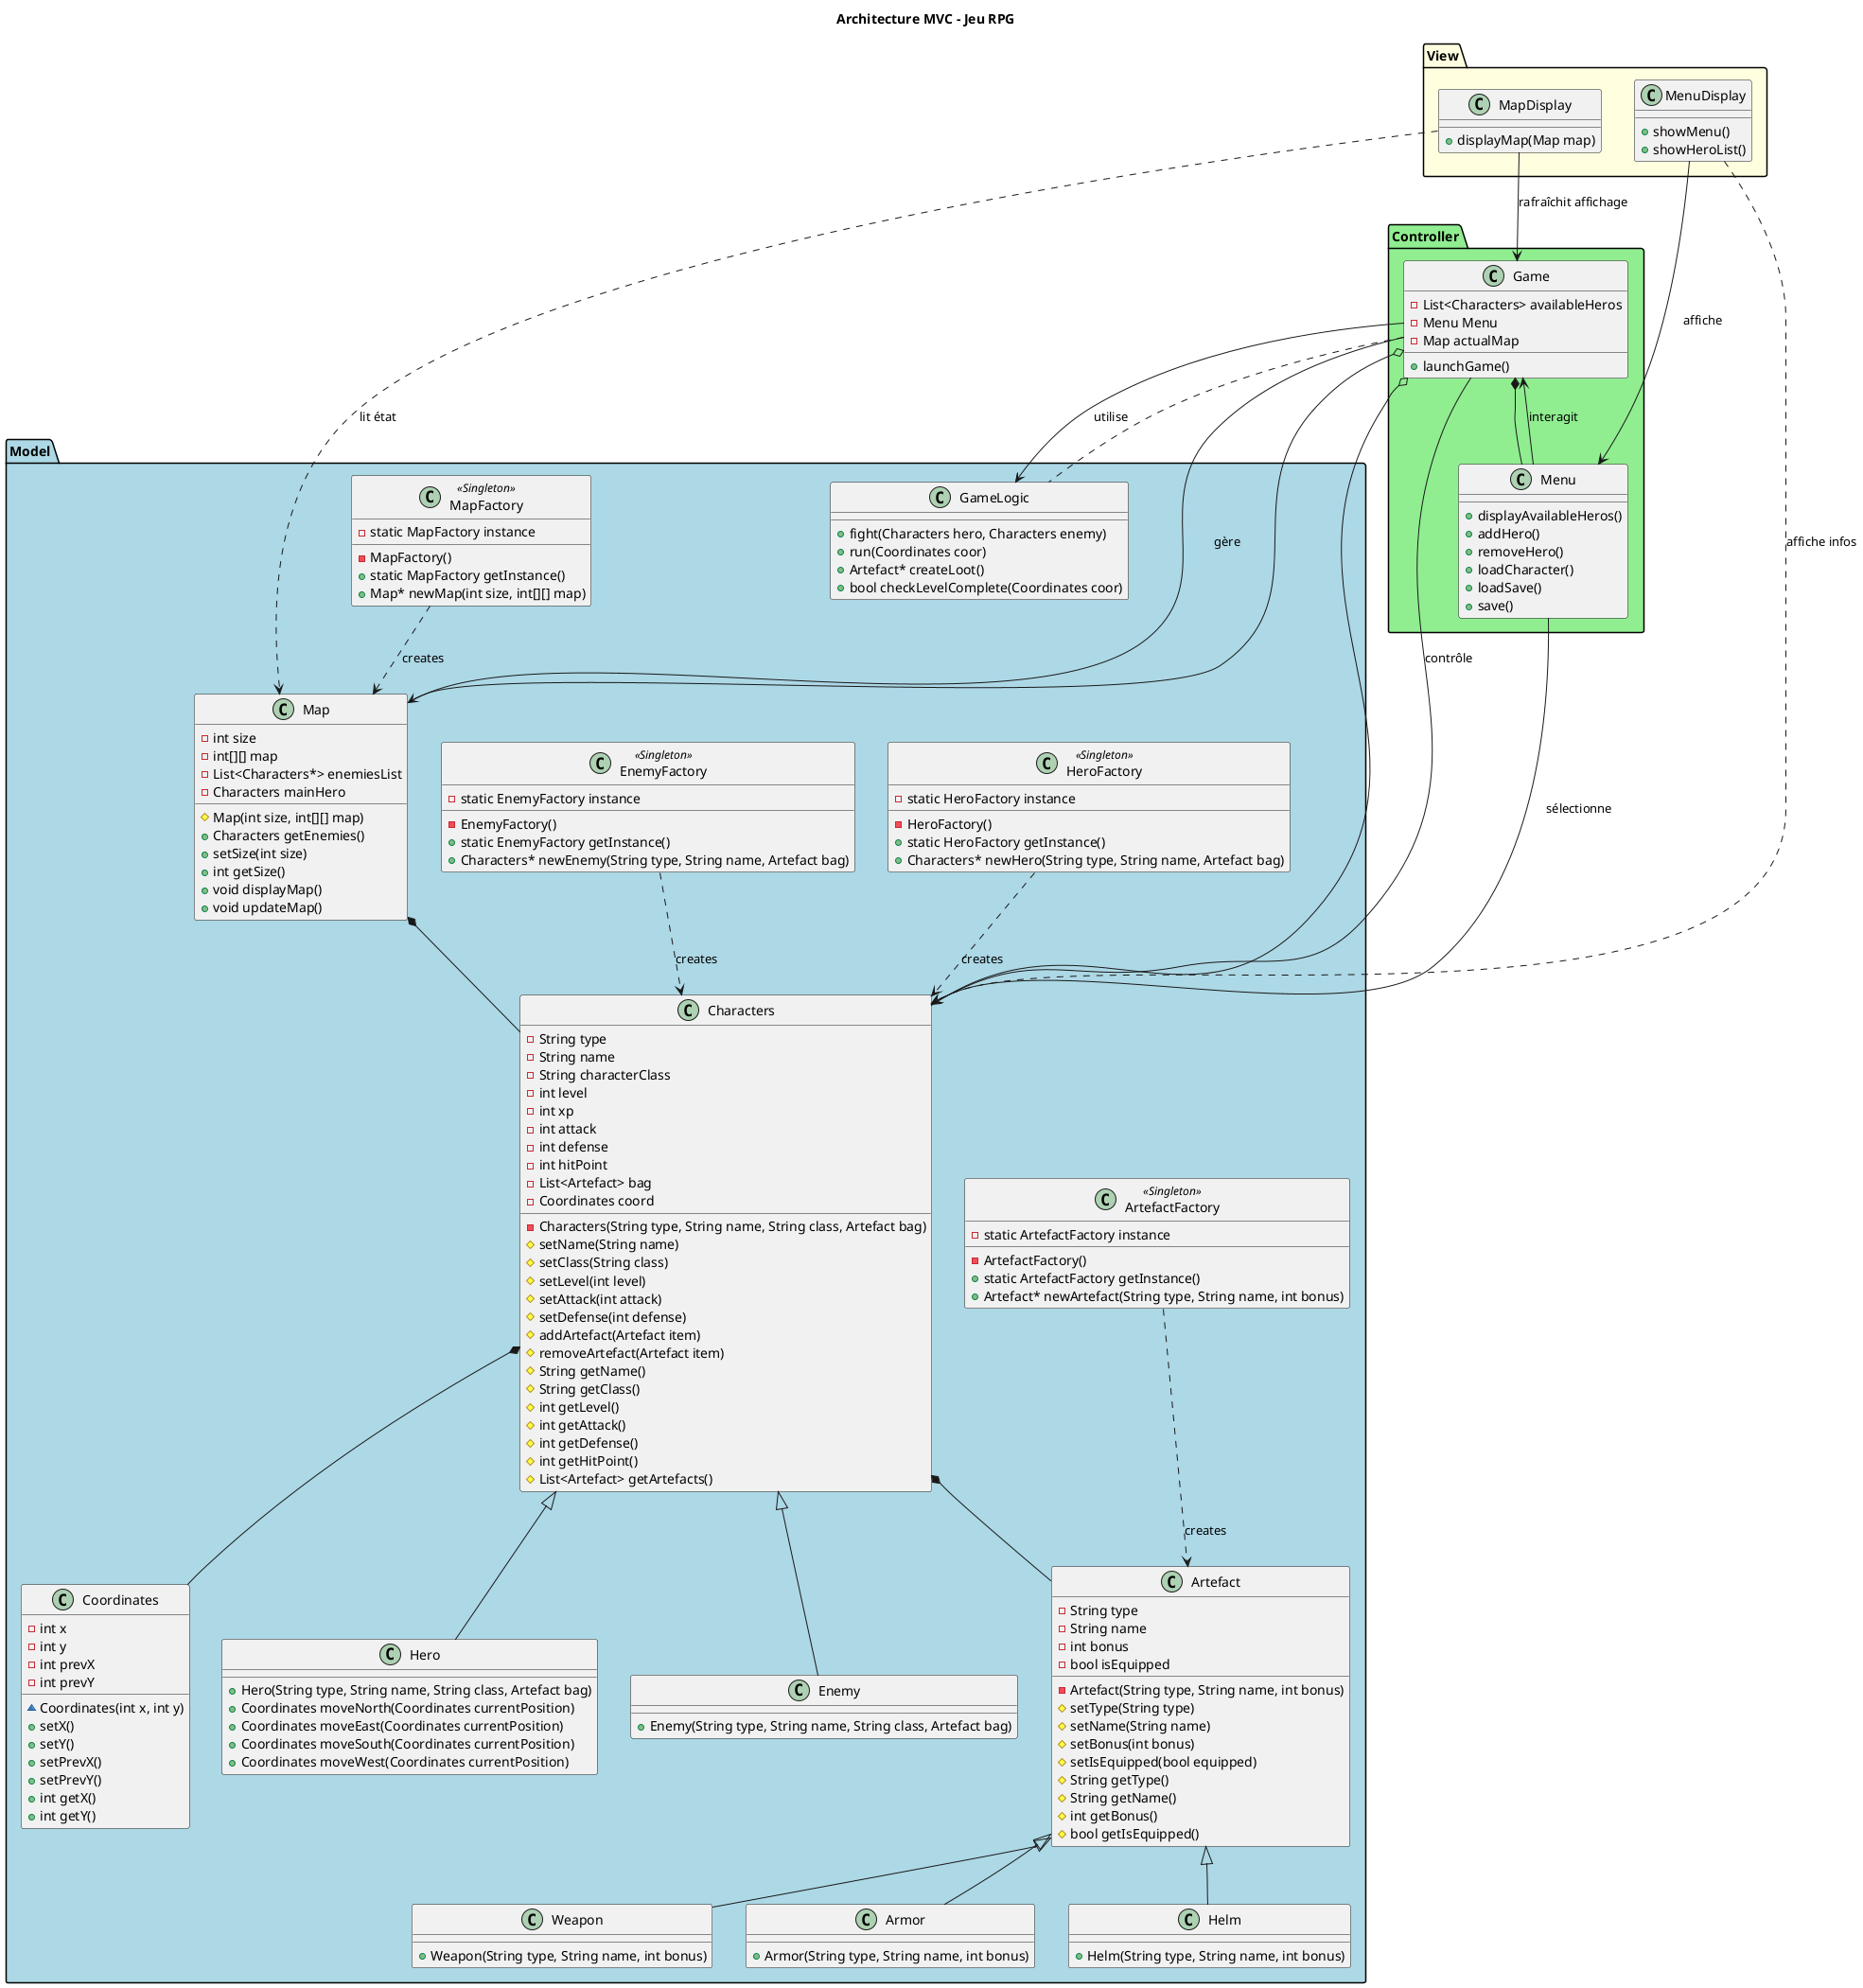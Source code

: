 @startuml
title Architecture MVC - Jeu RPG

' =======================
'   COUCHES DU SYSTÈME
' =======================

package "Model" #LightBlue {
  class Characters {
    -String type
    -String name
    -String characterClass
    -int level
    -int xp
    -int attack
    -int defense
    -int hitPoint
    -List<Artefact> bag
    -Coordinates coord
    -Characters(String type, String name, String class, Artefact bag)
    #setName(String name)
    #setClass(String class)
    #setLevel(int level)
    #setAttack(int attack)
    #setDefense(int defense)
    #addArtefact(Artefact item)
    #removeArtefact(Artefact item)
    #String getName()
    #String getClass()
    #int getLevel()
    #int getAttack()
    #int getDefense()
    #int getHitPoint()
    #List<Artefact> getArtefacts()
  }

  class Hero {
    +Hero(String type, String name, String class, Artefact bag)
    +Coordinates moveNorth(Coordinates currentPosition)
    +Coordinates moveEast(Coordinates currentPosition)
    +Coordinates moveSouth(Coordinates currentPosition)
    +Coordinates moveWest(Coordinates currentPosition)
  }

  class Enemy {
    +Enemy(String type, String name, String class, Artefact bag)
  }

  class Artefact {
    -String type
    -String name
    -int bonus
    -bool isEquipped
    -Artefact(String type, String name, int bonus)
    #setType(String type)
    #setName(String name)
    #setBonus(int bonus)
    #setIsEquipped(bool equipped)
    #String getType()
    #String getName()
    #int getBonus()
    #bool getIsEquipped()
  }

  class Weapon {
    +Weapon(String type, String name, int bonus)
  }

  class Armor {
    +Armor(String type, String name, int bonus)
  }

  class Helm {
    +Helm(String type, String name, int bonus)
  }

  class Coordinates {
    -int x
    -int y
    -int prevX
    -int prevY
    ~Coordinates(int x, int y)
    +setX()
    +setY()
    +setPrevX()
    +setPrevY()
    +int getX()
    +int getY()
  }

  class Map {
    -int size
    -int[][] map
    -List<Characters*> enemiesList
    -Characters mainHero
    #Map(int size, int[][] map)
    +Characters getEnemies()
    +setSize(int size)
    +int getSize()
    +void displayMap()
    +void updateMap()
  }

  class GameLogic {
    +fight(Characters hero, Characters enemy)
    +run(Coordinates coor)
    +Artefact* createLoot()
    +bool checkLevelComplete(Coordinates coor)
  }

  class HeroFactory <<Singleton>> {
    -static HeroFactory instance
    -HeroFactory()
    +static HeroFactory getInstance()
    +Characters* newHero(String type, String name, Artefact bag)
  }

  class EnemyFactory <<Singleton>> {
    -static EnemyFactory instance
    -EnemyFactory()
    +static EnemyFactory getInstance()
    +Characters* newEnemy(String type, String name, Artefact bag)
  }

  class ArtefactFactory <<Singleton>> {
    -static ArtefactFactory instance
    -ArtefactFactory()
    +static ArtefactFactory getInstance()
    +Artefact* newArtefact(String type, String name, int bonus)
  }

  class MapFactory <<Singleton>> {
    -static MapFactory instance
    -MapFactory()
    +static MapFactory getInstance()
    +Map* newMap(int size, int[][] map)
  }
}

package "Controller" #LightGreen {
  class Game {
    -List<Characters> availableHeros
    -Menu Menu
    -Map actualMap
    +launchGame()
  }

  class Menu {
    +displayAvailableHeros()
    +addHero()
    +removeHero()
    +loadCharacter()
    +loadSave()
    +save()
  }
}

package "View" #LightYellow {
  class MapDisplay {
    +displayMap(Map map)
  }

  class MenuDisplay {
    +showMenu()
    +showHeroList()
  }
}

' =======================
'   RELATIONS
' =======================

' --- Modèle interne ---
Characters <|-- Hero
Characters <|-- Enemy
Artefact <|-- Armor
Artefact <|-- Weapon
Artefact <|-- Helm
Characters *-- Artefact
Characters *-- Coordinates
HeroFactory ..> Characters : creates
EnemyFactory ..> Characters : creates
ArtefactFactory ..> Artefact : creates
MapFactory ..> Map : creates
Map *-- Characters
Game o-- Characters
Game o-- Map
Game *-- Menu
Game .. GameLogic

' --- Vue <-> Contrôleur ---
MenuDisplay --> Menu : affiche
MapDisplay --> Game : rafraîchit affichage

' --- Vue <-> Modèle (lecture seule) ---
MapDisplay ..> Map : lit état
MenuDisplay ..> Characters : affiche infos

' --- Contrôleur <-> Modèle ---
Game --> GameLogic : utilise
Game --> Map : gère
Game --> Characters : contrôle
Menu --> Game : interagit
Menu --> Characters : sélectionne

@enduml
